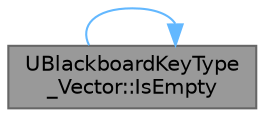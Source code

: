 digraph "UBlackboardKeyType_Vector::IsEmpty"
{
 // INTERACTIVE_SVG=YES
 // LATEX_PDF_SIZE
  bgcolor="transparent";
  edge [fontname=Helvetica,fontsize=10,labelfontname=Helvetica,labelfontsize=10];
  node [fontname=Helvetica,fontsize=10,shape=box,height=0.2,width=0.4];
  rankdir="LR";
  Node1 [id="Node000001",label="UBlackboardKeyType\l_Vector::IsEmpty",height=0.2,width=0.4,color="gray40", fillcolor="grey60", style="filled", fontcolor="black",tooltip="check if key has stored value, works directly on provided memory/properties"];
  Node1 -> Node1 [id="edge1_Node000001_Node000001",color="steelblue1",style="solid",tooltip=" "];
}
